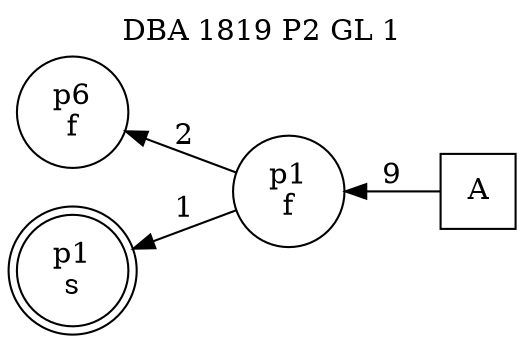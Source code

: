 digraph DBA_1819_P2_GL_1_GOOD {
labelloc="tl"
label= " DBA 1819 P2 GL 1 "
rankdir="RL";
graph [ size=" 10 , 10 !"]

"A" [shape="square" label="A"]
"p1_f" [shape="circle" label="p1
f"]
"p6_f" [shape="circle" label="p6
f"]
"p1_s" [shape="doublecircle" label="p1
s"]
"A" -> "p1_f" [ label=9]
"p1_f" -> "p6_f" [ label=2]
"p1_f" -> "p1_s" [ label=1]
}
